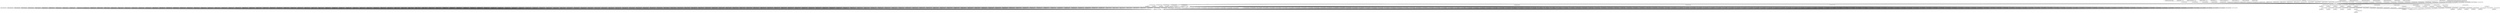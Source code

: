 digraph G {
	"File##/etc/ld-musl-x86_64.path"->"Process##15"[ label="1729234630000000000" ];
	"File##/lib/libstdc++.so.6"->"Process##15"[ label="1729234630000000000" ];
	"File##/usr/local/lib/libstdc++.so.6"->"Process##15"[ label="1729234630000000000" ];
	"File##/usr/lib/libstdc++.so.6"->"Process##15"[ label="1729234630000000000" ];
	"File##/lib/libgcc_s.so.1"->"Process##15"[ label="1729234630000000000" ];
	"File##/usr/local/lib/libgcc_s.so.1"->"Process##15"[ label="1729234630000000000" ];
	"File##/usr/lib/libgcc_s.so.1"->"Process##15"[ label="1729234630000000000" ];
	"Process##15"->"Process##16"[ label="1729234630000000000" ];
	"Process##15"->"Process##17"[ label="1729234630000000000" ];
	"Process##15"->"Process##18"[ label="1729234630000000000" ];
	"Process##15"->"Process##19"[ label="1729234630000000000" ];
	"Process##15"->"Process##20"[ label="1729234630000000000" ];
	"File##/usr/local/bin/node"->"Process##15"[ label="1729234630000000000" ];
	"File##/dev/urandom"->"Process##15"[ label="1729234630000000000" ];
	"Process##15"->"Process##21"[ label="1729234630000000000" ];
	"File##/dev/null"->"Process##15"[ label="1729234630000000000" ];
	"File##/home/app/index.js"->"Process##15"[ label="1729234630000000000" ];
	"File##/home/app/express-new.js"->"Process##15"[ label="1729234630000000000" ];
	"File##/usr/local/bin/node"->"Process##15"[ label="1729234630000000000" ];
	"File##/home/app/trigger.node"->"Process##15"[ label="1729234630000000000" ];
	"File##/home/app/handler.js"->"Process##15"[ label="1729234630000000000" ];
	"File##/home/app/malicious.js"->"Process##15"[ label="1729234630000000000" ];
	"Process##15"->"NetPeer##0.0.0.0:3000"[ label="1729234630000000000" ];
	"NetPeer##0.0.0.0:3000"->"Process##15"[ label="1729234630000000000" ];
	"NetPeer##0.0.0.0:3000"->"NetPeer##10.1.80.247:8080"[ label="1729234955000000000" ];
	"NetPeer##10.1.80.247:8080"->"NetPeer##0.0.0.0:3000"[ label="1729234955000000000" ];
	"NetPeer##0.0.0.0:3000"->"NetPeer##10.1.80.247:8080"[ label="1729234955000000000" ];
	"NetPeer##10.1.80.247:8080"->"NetPeer##0.0.0.0:3000"[ label="1729234955000000000" ];
	"File##/dev/null"->"Process##15"[ label="1729234955000000000" ];
	"Process##15"->"Process##24"[ label="1729234955000000000" ];
	"File##/etc/localtime"->"Process##15"[ label="1729234955000000000" ];
	"File##/usr/share/zoneinfo/"->"Process##15"[ label="1729234955000000000" ];
	"NetPeer##0.0.0.0:3000"->"NetPeer##10.1.80.247:8080"[ label="1729235011000000000" ];
	"NetPeer##10.1.80.247:8080"->"NetPeer##0.0.0.0:3000"[ label="1729235011000000000" ];
	"NetPeer##0.0.0.0:3000"->"NetPeer##10.1.80.247:8080"[ label="1729235011000000000" ];
	"NetPeer##10.1.80.247:8080"->"NetPeer##0.0.0.0:3000"[ label="1729235011000000000" ];
	"File##/dev/null"->"Process##15"[ label="1729235011000000000" ];
	"Process##15"->"Process##26"[ label="1729235011000000000" ];
	"NetPeer##0.0.0.0:3000"->"NetPeer##10.1.80.247:8080"[ label="1729235021000000000" ];
	"NetPeer##10.1.80.247:8080"->"NetPeer##0.0.0.0:3000"[ label="1729235021000000000" ];
	"NetPeer##0.0.0.0:3000"->"NetPeer##10.1.80.247:8080"[ label="1729235021000000000" ];
	"NetPeer##10.1.80.247:8080"->"NetPeer##0.0.0.0:3000"[ label="1729235021000000000" ];
	"NetPeer##0.0.0.0:3000"->"NetPeer##10.1.80.247:8080"[ label="1729235022000000000" ];
	"NetPeer##10.1.80.247:8080"->"NetPeer##0.0.0.0:3000"[ label="1729235022000000000" ];
	"NetPeer##0.0.0.0:3000"->"NetPeer##10.1.80.247:8080"[ label="1729235022000000000" ];
	"NetPeer##10.1.80.247:8080"->"NetPeer##0.0.0.0:3000"[ label="1729235022000000000" ];
	"File##/dev/null"->"Process##15"[ label="1729235022000000000" ];
	"Process##15"->"Process##42"[ label="1729235022000000000" ];
	"NetPeer##0.0.0.0:3000"->"NetPeer##10.1.80.247:8080"[ label="1729235030000000000" ];
	"NetPeer##10.1.80.247:8080"->"NetPeer##0.0.0.0:3000"[ label="1729235030000000000" ];
	"NetPeer##0.0.0.0:3000"->"NetPeer##10.1.80.247:8080"[ label="1729235030000000000" ];
	"NetPeer##10.1.80.247:8080"->"NetPeer##0.0.0.0:3000"[ label="1729235030000000000" ];
	"File##/dev/null"->"Process##15"[ label="1729235031000000000" ];
	"Process##15"->"Process##59"[ label="1729235031000000000" ];
	"NetPeer##0.0.0.0:3000"->"NetPeer##10.1.80.247:8080"[ label="1729235039000000000" ];
	"NetPeer##10.1.80.247:8080"->"NetPeer##0.0.0.0:3000"[ label="1729235039000000000" ];
	"NetPeer##0.0.0.0:3000"->"NetPeer##10.1.80.247:8080"[ label="1729235039000000000" ];
	"NetPeer##10.1.80.247:8080"->"NetPeer##0.0.0.0:3000"[ label="1729235039000000000" ];
	"NetPeer##0.0.0.0:3000"->"NetPeer##10.1.80.247:8080"[ label="1729235039000000000" ];
	"NetPeer##10.1.80.247:8080"->"NetPeer##0.0.0.0:3000"[ label="1729235039000000000" ];
	"NetPeer##0.0.0.0:3000"->"NetPeer##10.1.80.247:8080"[ label="1729235039000000000" ];
	"NetPeer##10.1.80.247:8080"->"NetPeer##0.0.0.0:3000"[ label="1729235039000000000" ];
	"NetPeer##0.0.0.0:3000"->"NetPeer##10.1.80.247:8080"[ label="1729235040000000000" ];
	"NetPeer##10.1.80.247:8080"->"NetPeer##0.0.0.0:3000"[ label="1729235040000000000" ];
	"NetPeer##0.0.0.0:3000"->"NetPeer##10.1.80.247:8080"[ label="1729235040000000000" ];
	"NetPeer##10.1.80.247:8080"->"NetPeer##0.0.0.0:3000"[ label="1729235040000000000" ];
	"NetPeer##0.0.0.0:3000"->"NetPeer##10.1.80.247:8080"[ label="1729235040000000000" ];
	"NetPeer##10.1.80.247:8080"->"NetPeer##0.0.0.0:3000"[ label="1729235040000000000" ];
	"NetPeer##0.0.0.0:3000"->"NetPeer##10.1.80.247:8080"[ label="1729235040000000000" ];
	"NetPeer##10.1.80.247:8080"->"NetPeer##0.0.0.0:3000"[ label="1729235040000000000" ];
	"File##/dev/null"->"Process##15"[ label="1729235040000000000" ];
	"Process##15"->"Process##74"[ label="1729235040000000000" ];
	"NetPeer##0.0.0.0:3000"->"NetPeer##10.1.80.247:8080"[ label="1729235040000000000" ];
	"NetPeer##10.1.80.247:8080"->"NetPeer##0.0.0.0:3000"[ label="1729235040000000000" ];
	"NetPeer##0.0.0.0:3000"->"NetPeer##10.1.80.247:8080"[ label="1729235040000000000" ];
	"NetPeer##10.1.80.247:8080"->"NetPeer##0.0.0.0:3000"[ label="1729235040000000000" ];
	"NetPeer##0.0.0.0:3000"->"NetPeer##10.1.80.247:8080"[ label="1729235040000000000" ];
	"NetPeer##10.1.80.247:8080"->"NetPeer##0.0.0.0:3000"[ label="1729235040000000000" ];
	"NetPeer##0.0.0.0:3000"->"NetPeer##10.1.80.247:8080"[ label="1729235040000000000" ];
	"NetPeer##10.1.80.247:8080"->"NetPeer##0.0.0.0:3000"[ label="1729235040000000000" ];
	"NetPeer##0.0.0.0:3000"->"NetPeer##10.1.80.247:8080"[ label="1729235040000000000" ];
	"NetPeer##10.1.80.247:8080"->"NetPeer##0.0.0.0:3000"[ label="1729235040000000000" ];
	"NetPeer##0.0.0.0:3000"->"NetPeer##10.1.80.247:8080"[ label="1729235048000000000" ];
	"NetPeer##10.1.80.247:8080"->"NetPeer##0.0.0.0:3000"[ label="1729235048000000000" ];
	"NetPeer##0.0.0.0:3000"->"NetPeer##10.1.80.247:8080"[ label="1729235048000000000" ];
	"NetPeer##10.1.80.247:8080"->"NetPeer##0.0.0.0:3000"[ label="1729235048000000000" ];
	"File##credentials.txt"->"Process##15"[ label="1729235048000000000" ];
	"NetPeer##0.0.0.0:3000"->"NetPeer##10.1.80.247:8080"[ label="1729235057000000000" ];
	"NetPeer##10.1.80.247:8080"->"NetPeer##0.0.0.0:3000"[ label="1729235057000000000" ];
	"NetPeer##0.0.0.0:3000"->"NetPeer##10.1.80.247:8080"[ label="1729235057000000000" ];
	"NetPeer##10.1.80.247:8080"->"NetPeer##0.0.0.0:3000"[ label="1729235057000000000" ];
	"NetPeer##0.0.0.0:3000"->"NetPeer##10.1.80.247:8080"[ label="1729235058000000000" ];
	"NetPeer##10.1.80.247:8080"->"NetPeer##0.0.0.0:3000"[ label="1729235058000000000" ];
	"NetPeer##0.0.0.0:3000"->"NetPeer##10.1.80.247:8080"[ label="1729235058000000000" ];
	"NetPeer##10.1.80.247:8080"->"NetPeer##0.0.0.0:3000"[ label="1729235058000000000" ];
	"File##credentials.txt"->"Process##15"[ label="1729235058000000000" ];
	"NetPeer##0.0.0.0:3000"->"NetPeer##10.1.80.247:8080"[ label="1729235067000000000" ];
	"NetPeer##10.1.80.247:8080"->"NetPeer##0.0.0.0:3000"[ label="1729235067000000000" ];
	"NetPeer##0.0.0.0:3000"->"NetPeer##10.1.80.247:8080"[ label="1729235067000000000" ];
	"NetPeer##10.1.80.247:8080"->"NetPeer##0.0.0.0:3000"[ label="1729235067000000000" ];
	"File##credentials.txt"->"Process##15"[ label="1729235068000000000" ];
	"NetPeer##0.0.0.0:3000"->"NetPeer##10.1.80.247:8080"[ label="1729235076000000000" ];
	"NetPeer##10.1.80.247:8080"->"NetPeer##0.0.0.0:3000"[ label="1729235076000000000" ];
	"NetPeer##0.0.0.0:3000"->"NetPeer##10.1.80.247:8080"[ label="1729235076000000000" ];
	"NetPeer##10.1.80.247:8080"->"NetPeer##0.0.0.0:3000"[ label="1729235076000000000" ];
	"NetPeer##0.0.0.0:3000"->"NetPeer##10.1.80.247:8080"[ label="1729235077000000000" ];
	"NetPeer##10.1.80.247:8080"->"NetPeer##0.0.0.0:3000"[ label="1729235077000000000" ];
	"NetPeer##0.0.0.0:3000"->"NetPeer##10.1.80.247:8080"[ label="1729235077000000000" ];
	"NetPeer##10.1.80.247:8080"->"NetPeer##0.0.0.0:3000"[ label="1729235077000000000" ];
	"File##credentials.txt"->"Process##15"[ label="1729235077000000000" ];
	"NetPeer##0.0.0.0:3000"->"NetPeer##10.1.80.247:8080"[ label="1729235086000000000" ];
	"NetPeer##10.1.80.247:8080"->"NetPeer##0.0.0.0:3000"[ label="1729235086000000000" ];
	"NetPeer##0.0.0.0:3000"->"NetPeer##10.1.80.247:8080"[ label="1729235086000000000" ];
	"NetPeer##10.1.80.247:8080"->"NetPeer##0.0.0.0:3000"[ label="1729235086000000000" ];
	"NetPeer##0.0.0.0:3000"->"NetPeer##10.1.80.247:8080"[ label="1729235096000000000" ];
	"NetPeer##10.1.80.247:8080"->"NetPeer##0.0.0.0:3000"[ label="1729235096000000000" ];
	"NetPeer##0.0.0.0:3000"->"NetPeer##10.1.80.247:8080"[ label="1729235096000000000" ];
	"NetPeer##10.1.80.247:8080"->"NetPeer##0.0.0.0:3000"[ label="1729235096000000000" ];
	"NetPeer##0.0.0.0:3000"->"NetPeer##10.1.80.247:8080"[ label="1729235097000000000" ];
	"NetPeer##10.1.80.247:8080"->"NetPeer##0.0.0.0:3000"[ label="1729235097000000000" ];
	"NetPeer##0.0.0.0:3000"->"NetPeer##10.1.80.247:8080"[ label="1729235097000000000" ];
	"NetPeer##10.1.80.247:8080"->"NetPeer##0.0.0.0:3000"[ label="1729235097000000000" ];
	"NetPeer##0.0.0.0:3000"->"NetPeer##10.1.80.247:8080"[ label="1729235106000000000" ];
	"NetPeer##10.1.80.247:8080"->"NetPeer##0.0.0.0:3000"[ label="1729235106000000000" ];
	"NetPeer##0.0.0.0:3000"->"NetPeer##10.1.80.247:8080"[ label="1729235106000000000" ];
	"NetPeer##10.1.80.247:8080"->"NetPeer##0.0.0.0:3000"[ label="1729235106000000000" ];
	"NetPeer##0.0.0.0:3000"->"NetPeer##10.1.80.247:8080"[ label="1729235116000000000" ];
	"NetPeer##10.1.80.247:8080"->"NetPeer##0.0.0.0:3000"[ label="1729235116000000000" ];
	"NetPeer##0.0.0.0:3000"->"NetPeer##10.1.80.247:8080"[ label="1729235116000000000" ];
	"NetPeer##10.1.80.247:8080"->"NetPeer##0.0.0.0:3000"[ label="1729235116000000000" ];
	"NetPeer##0.0.0.0:3000"->"NetPeer##10.1.80.247:8080"[ label="1729235117000000000" ];
	"NetPeer##10.1.80.247:8080"->"NetPeer##0.0.0.0:3000"[ label="1729235117000000000" ];
	"NetPeer##0.0.0.0:3000"->"NetPeer##10.1.80.247:8080"[ label="1729235117000000000" ];
	"NetPeer##10.1.80.247:8080"->"NetPeer##0.0.0.0:3000"[ label="1729235117000000000" ];
	"NetPeer##0.0.0.0:3000"->"NetPeer##10.1.80.247:8080"[ label="1729235117000000000" ];
	"NetPeer##10.1.80.247:8080"->"NetPeer##0.0.0.0:3000"[ label="1729235117000000000" ];
	"NetPeer##0.0.0.0:3000"->"NetPeer##10.1.80.247:8080"[ label="1729235117000000000" ];
	"NetPeer##10.1.80.247:8080"->"NetPeer##0.0.0.0:3000"[ label="1729235117000000000" ];
	"NetPeer##0.0.0.0:3000"->"NetPeer##10.1.80.247:8080"[ label="1729235117000000000" ];
	"NetPeer##10.1.80.247:8080"->"NetPeer##0.0.0.0:3000"[ label="1729235117000000000" ];
	"NetPeer##0.0.0.0:3000"->"NetPeer##10.1.80.247:8080"[ label="1729235118000000000" ];
	"NetPeer##10.1.80.247:8080"->"NetPeer##0.0.0.0:3000"[ label="1729235118000000000" ];
	"NetPeer##0.0.0.0:3000"->"NetPeer##10.1.80.247:8080"[ label="1729235118000000000" ];
	"NetPeer##10.1.80.247:8080"->"NetPeer##0.0.0.0:3000"[ label="1729235118000000000" ];
	"NetPeer##0.0.0.0:3000"->"NetPeer##10.1.80.247:8080"[ label="1729235858000000000" ];
	"NetPeer##10.1.80.247:8080"->"NetPeer##0.0.0.0:3000"[ label="1729235858000000000" ];
	"NetPeer##0.0.0.0:3000"->"NetPeer##10.1.80.247:8080"[ label="1729235858000000000" ];
	"NetPeer##10.1.80.247:8080"->"NetPeer##0.0.0.0:3000"[ label="1729235858000000000" ];
	"NetPeer##0.0.0.0:3000"->"NetPeer##10.1.80.247:8080"[ label="1729235859000000000" ];
	"NetPeer##10.1.80.247:8080"->"NetPeer##0.0.0.0:3000"[ label="1729235859000000000" ];
	"NetPeer##0.0.0.0:3000"->"NetPeer##10.1.80.247:8080"[ label="1729235859000000000" ];
	"NetPeer##10.1.80.247:8080"->"NetPeer##0.0.0.0:3000"[ label="1729235859000000000" ];
	"NetPeer##0.0.0.0:3000"->"NetPeer##10.1.80.247:8080"[ label="1729235859000000000" ];
	"NetPeer##10.1.80.247:8080"->"NetPeer##0.0.0.0:3000"[ label="1729235859000000000" ];
	"NetPeer##0.0.0.0:3000"->"NetPeer##10.1.80.247:8080"[ label="1729235859000000000" ];
	"NetPeer##10.1.80.247:8080"->"NetPeer##0.0.0.0:3000"[ label="1729235859000000000" ];
	"NetPeer##0.0.0.0:3000"->"NetPeer##10.1.80.247:8080"[ label="1729235884000000000" ];
	"NetPeer##10.1.80.247:8080"->"NetPeer##0.0.0.0:3000"[ label="1729235884000000000" ];
	"NetPeer##0.0.0.0:3000"->"NetPeer##10.1.80.247:8080"[ label="1729235884000000000" ];
	"NetPeer##10.1.80.247:8080"->"NetPeer##0.0.0.0:3000"[ label="1729235884000000000" ];
	"NetPeer##0.0.0.0:3000"->"NetPeer##10.1.80.247:8080"[ label="1729235885000000000" ];
	"NetPeer##10.1.80.247:8080"->"NetPeer##0.0.0.0:3000"[ label="1729235885000000000" ];
	"NetPeer##0.0.0.0:3000"->"NetPeer##10.1.80.247:8080"[ label="1729235885000000000" ];
	"NetPeer##10.1.80.247:8080"->"NetPeer##0.0.0.0:3000"[ label="1729235885000000000" ];
	"NetPeer##0.0.0.0:3000"->"NetPeer##10.1.80.247:8080"[ label="1729235885000000000" ];
	"NetPeer##10.1.80.247:8080"->"NetPeer##0.0.0.0:3000"[ label="1729235885000000000" ];
	"NetPeer##0.0.0.0:3000"->"NetPeer##10.1.80.247:8080"[ label="1729235885000000000" ];
	"NetPeer##10.1.80.247:8080"->"NetPeer##0.0.0.0:3000"[ label="1729235885000000000" ];
	"NetPeer##0.0.0.0:3000"->"NetPeer##10.1.80.247:8080"[ label="1729235902000000000" ];
	"NetPeer##10.1.80.247:8080"->"NetPeer##0.0.0.0:3000"[ label="1729235902000000000" ];
	"NetPeer##0.0.0.0:3000"->"NetPeer##10.1.80.247:8080"[ label="1729235902000000000" ];
	"NetPeer##10.1.80.247:8080"->"NetPeer##0.0.0.0:3000"[ label="1729235902000000000" ];
	"NetPeer##0.0.0.0:3000"->"NetPeer##10.1.80.247:8080"[ label="1729235902000000000" ];
	"NetPeer##10.1.80.247:8080"->"NetPeer##0.0.0.0:3000"[ label="1729235902000000000" ];
	"NetPeer##0.0.0.0:3000"->"NetPeer##10.1.80.247:8080"[ label="1729235902000000000" ];
	"NetPeer##10.1.80.247:8080"->"NetPeer##0.0.0.0:3000"[ label="1729235902000000000" ];
	"NetPeer##0.0.0.0:3000"->"NetPeer##10.1.80.247:8080"[ label="1730034113000000000" ];
	"NetPeer##10.1.80.247:8080"->"NetPeer##0.0.0.0:3000"[ label="1730034113000000000" ];
	"NetPeer##0.0.0.0:3000"->"NetPeer##10.1.80.247:8080"[ label="1730034113000000000" ];
	"NetPeer##10.1.80.247:8080"->"NetPeer##0.0.0.0:3000"[ label="1730034113000000000" ];
	"File##/dev/null"->"Process##15"[ label="1730034113000000000" ];
	"Process##15"->"Process##250"[ label="1730034113000000000" ];
	"NetPeer##0.0.0.0:3000"->"NetPeer##10.1.80.247:8080"[ label="1730034129000000000" ];
	"NetPeer##10.1.80.247:8080"->"NetPeer##0.0.0.0:3000"[ label="1730034129000000000" ];
	"NetPeer##0.0.0.0:3000"->"NetPeer##10.1.80.247:8080"[ label="1730034129000000000" ];
	"NetPeer##10.1.80.247:8080"->"NetPeer##0.0.0.0:3000"[ label="1730034129000000000" ];
	"File##/dev/null"->"Process##15"[ label="1730034129000000000" ];
	"Process##15"->"Process##264"[ label="1730034129000000000" ];
	"NetPeer##0.0.0.0:3000"->"NetPeer##10.1.80.247:8080"[ label="1730034130000000000" ];
	"NetPeer##10.1.80.247:8080"->"NetPeer##0.0.0.0:3000"[ label="1730034130000000000" ];
	"NetPeer##0.0.0.0:3000"->"NetPeer##10.1.80.247:8080"[ label="1730034130000000000" ];
	"NetPeer##10.1.80.247:8080"->"NetPeer##0.0.0.0:3000"[ label="1730034130000000000" ];
	"NetPeer##0.0.0.0:3000"->"NetPeer##10.1.80.247:8080"[ label="1730034141000000000" ];
	"NetPeer##10.1.80.247:8080"->"NetPeer##0.0.0.0:3000"[ label="1730034141000000000" ];
	"NetPeer##0.0.0.0:3000"->"NetPeer##10.1.80.247:8080"[ label="1730034141000000000" ];
	"NetPeer##10.1.80.247:8080"->"NetPeer##0.0.0.0:3000"[ label="1730034141000000000" ];
	"File##/dev/null"->"Process##15"[ label="1730034143000000000" ];
	"Process##15"->"Process##277"[ label="1730034143000000000" ];
	"NetPeer##0.0.0.0:3000"->"NetPeer##10.1.80.247:8080"[ label="1730034154000000000" ];
	"NetPeer##10.1.80.247:8080"->"NetPeer##0.0.0.0:3000"[ label="1730034154000000000" ];
	"NetPeer##0.0.0.0:3000"->"NetPeer##10.1.80.247:8080"[ label="1730034154000000000" ];
	"NetPeer##10.1.80.247:8080"->"NetPeer##0.0.0.0:3000"[ label="1730034154000000000" ];
	"NetPeer##0.0.0.0:3000"->"NetPeer##10.1.80.247:8080"[ label="1730034154000000000" ];
	"NetPeer##10.1.80.247:8080"->"NetPeer##0.0.0.0:3000"[ label="1730034154000000000" ];
	"NetPeer##0.0.0.0:3000"->"NetPeer##10.1.80.247:8080"[ label="1730034154000000000" ];
	"NetPeer##10.1.80.247:8080"->"NetPeer##0.0.0.0:3000"[ label="1730034154000000000" ];
	"NetPeer##0.0.0.0:3000"->"NetPeer##10.1.80.247:8080"[ label="1730034155000000000" ];
	"NetPeer##10.1.80.247:8080"->"NetPeer##0.0.0.0:3000"[ label="1730034155000000000" ];
	"NetPeer##0.0.0.0:3000"->"NetPeer##10.1.80.247:8080"[ label="1730034155000000000" ];
	"NetPeer##10.1.80.247:8080"->"NetPeer##0.0.0.0:3000"[ label="1730034155000000000" ];
	"File##/dev/null"->"Process##15"[ label="1730034155000000000" ];
	"Process##15"->"Process##296"[ label="1730034155000000000" ];
	"NetPeer##0.0.0.0:3000"->"NetPeer##10.1.80.247:8080"[ label="1730034166000000000" ];
	"NetPeer##10.1.80.247:8080"->"NetPeer##0.0.0.0:3000"[ label="1730034166000000000" ];
	"NetPeer##0.0.0.0:3000"->"NetPeer##10.1.80.247:8080"[ label="1730034166000000000" ];
	"NetPeer##10.1.80.247:8080"->"NetPeer##0.0.0.0:3000"[ label="1730034166000000000" ];
	"File##credentials.txt"->"Process##15"[ label="1730034166000000000" ];
	"NetPeer##0.0.0.0:3000"->"NetPeer##10.1.80.247:8080"[ label="1730034180000000000" ];
	"NetPeer##10.1.80.247:8080"->"NetPeer##0.0.0.0:3000"[ label="1730034180000000000" ];
	"NetPeer##0.0.0.0:3000"->"NetPeer##10.1.80.247:8080"[ label="1730034180000000000" ];
	"NetPeer##10.1.80.247:8080"->"NetPeer##0.0.0.0:3000"[ label="1730034180000000000" ];
	"NetPeer##0.0.0.0:3000"->"NetPeer##10.1.80.247:8080"[ label="1730034181000000000" ];
	"NetPeer##10.1.80.247:8080"->"NetPeer##0.0.0.0:3000"[ label="1730034181000000000" ];
	"NetPeer##0.0.0.0:3000"->"NetPeer##10.1.80.247:8080"[ label="1730034181000000000" ];
	"NetPeer##10.1.80.247:8080"->"NetPeer##0.0.0.0:3000"[ label="1730034181000000000" ];
	"File##credentials.txt"->"Process##15"[ label="1730034181000000000" ];
	"NetPeer##0.0.0.0:3000"->"NetPeer##10.1.80.247:8080"[ label="1730034193000000000" ];
	"NetPeer##10.1.80.247:8080"->"NetPeer##0.0.0.0:3000"[ label="1730034193000000000" ];
	"NetPeer##0.0.0.0:3000"->"NetPeer##10.1.80.247:8080"[ label="1730034193000000000" ];
	"NetPeer##10.1.80.247:8080"->"NetPeer##0.0.0.0:3000"[ label="1730034193000000000" ];
	"File##credentials.txt"->"Process##15"[ label="1730034193000000000" ];
	"NetPeer##0.0.0.0:3000"->"NetPeer##10.1.80.247:8080"[ label="1730034206000000000" ];
	"NetPeer##10.1.80.247:8080"->"NetPeer##0.0.0.0:3000"[ label="1730034206000000000" ];
	"NetPeer##0.0.0.0:3000"->"NetPeer##10.1.80.247:8080"[ label="1730034206000000000" ];
	"NetPeer##10.1.80.247:8080"->"NetPeer##0.0.0.0:3000"[ label="1730034206000000000" ];
	"NetPeer##0.0.0.0:3000"->"NetPeer##10.1.80.247:8080"[ label="1730034207000000000" ];
	"NetPeer##10.1.80.247:8080"->"NetPeer##0.0.0.0:3000"[ label="1730034207000000000" ];
	"NetPeer##0.0.0.0:3000"->"NetPeer##10.1.80.247:8080"[ label="1730034207000000000" ];
	"NetPeer##10.1.80.247:8080"->"NetPeer##0.0.0.0:3000"[ label="1730034207000000000" ];
	"NetPeer##0.0.0.0:3000"->"NetPeer##10.1.80.247:8080"[ label="1730034207000000000" ];
	"NetPeer##10.1.80.247:8080"->"NetPeer##0.0.0.0:3000"[ label="1730034207000000000" ];
	"NetPeer##0.0.0.0:3000"->"NetPeer##10.1.80.247:8080"[ label="1730034207000000000" ];
	"NetPeer##10.1.80.247:8080"->"NetPeer##0.0.0.0:3000"[ label="1730034207000000000" ];
	"File##credentials.txt"->"Process##15"[ label="1730034207000000000" ];
	"NetPeer##0.0.0.0:3000"->"NetPeer##10.1.80.247:8080"[ label="1730034219000000000" ];
	"NetPeer##10.1.80.247:8080"->"NetPeer##0.0.0.0:3000"[ label="1730034219000000000" ];
	"NetPeer##0.0.0.0:3000"->"NetPeer##10.1.80.247:8080"[ label="1730034219000000000" ];
	"NetPeer##10.1.80.247:8080"->"NetPeer##0.0.0.0:3000"[ label="1730034219000000000" ];
	"NetPeer##0.0.0.0:3000"->"NetPeer##10.1.80.247:8080"[ label="1730034233000000000" ];
	"NetPeer##10.1.80.247:8080"->"NetPeer##0.0.0.0:3000"[ label="1730034233000000000" ];
	"NetPeer##0.0.0.0:3000"->"NetPeer##10.1.80.247:8080"[ label="1730034233000000000" ];
	"NetPeer##10.1.80.247:8080"->"NetPeer##0.0.0.0:3000"[ label="1730034233000000000" ];
	"NetPeer##0.0.0.0:3000"->"NetPeer##10.1.80.247:8080"[ label="1730034234000000000" ];
	"NetPeer##10.1.80.247:8080"->"NetPeer##0.0.0.0:3000"[ label="1730034234000000000" ];
	"NetPeer##0.0.0.0:3000"->"NetPeer##10.1.80.247:8080"[ label="1730034234000000000" ];
	"NetPeer##10.1.80.247:8080"->"NetPeer##0.0.0.0:3000"[ label="1730034234000000000" ];
	"NetPeer##0.0.0.0:3000"->"NetPeer##10.1.80.247:8080"[ label="1730034248000000000" ];
	"NetPeer##10.1.80.247:8080"->"NetPeer##0.0.0.0:3000"[ label="1730034248000000000" ];
	"NetPeer##0.0.0.0:3000"->"NetPeer##10.1.80.247:8080"[ label="1730034248000000000" ];
	"NetPeer##10.1.80.247:8080"->"NetPeer##0.0.0.0:3000"[ label="1730034248000000000" ];
	"NetPeer##0.0.0.0:3000"->"NetPeer##10.1.80.247:8080"[ label="1730034262000000000" ];
	"NetPeer##10.1.80.247:8080"->"NetPeer##0.0.0.0:3000"[ label="1730034262000000000" ];
	"NetPeer##0.0.0.0:3000"->"NetPeer##10.1.80.247:8080"[ label="1730034262000000000" ];
	"NetPeer##10.1.80.247:8080"->"NetPeer##0.0.0.0:3000"[ label="1730034262000000000" ];
	"NetPeer##0.0.0.0:3000"->"NetPeer##10.1.80.247:8080"[ label="1730034262000000000" ];
	"NetPeer##10.1.80.247:8080"->"NetPeer##0.0.0.0:3000"[ label="1730034262000000000" ];
	"NetPeer##0.0.0.0:3000"->"NetPeer##10.1.80.247:8080"[ label="1730034262000000000" ];
	"NetPeer##10.1.80.247:8080"->"NetPeer##0.0.0.0:3000"[ label="1730034262000000000" ];
	"NetPeer##0.0.0.0:3000"->"NetPeer##10.1.80.247:8080"[ label="1730034263000000000" ];
	"NetPeer##10.1.80.247:8080"->"NetPeer##0.0.0.0:3000"[ label="1730034263000000000" ];
	"NetPeer##0.0.0.0:3000"->"NetPeer##10.1.80.247:8080"[ label="1730034263000000000" ];
	"NetPeer##10.1.80.247:8080"->"NetPeer##0.0.0.0:3000"[ label="1730034263000000000" ];
	"NetPeer##0.0.0.0:3000"->"NetPeer##10.1.80.247:8080"[ label="1730034263000000000" ];
	"NetPeer##10.1.80.247:8080"->"NetPeer##0.0.0.0:3000"[ label="1730034263000000000" ];
	"NetPeer##0.0.0.0:3000"->"NetPeer##10.1.80.247:8080"[ label="1730034263000000000" ];
	"NetPeer##10.1.80.247:8080"->"NetPeer##0.0.0.0:3000"[ label="1730034263000000000" ];
	"NetPeer##0.0.0.0:3000"->"NetPeer##10.1.80.247:8080"[ label="1730034575000000000" ];
	"NetPeer##10.1.80.247:8080"->"NetPeer##0.0.0.0:3000"[ label="1730034575000000000" ];
	"NetPeer##0.0.0.0:3000"->"NetPeer##10.1.80.247:8080"[ label="1730034575000000000" ];
	"NetPeer##10.1.80.247:8080"->"NetPeer##0.0.0.0:3000"[ label="1730034575000000000" ];
	"File##/dev/null"->"Process##15"[ label="1730034575000000000" ];
	"Process##15"->"Process##419"[ label="1730034575000000000" ];
	"NetPeer##0.0.0.0:3000"->"NetPeer##10.1.80.247:8080"[ label="1730034590000000000" ];
	"NetPeer##10.1.80.247:8080"->"NetPeer##0.0.0.0:3000"[ label="1730034590000000000" ];
	"NetPeer##0.0.0.0:3000"->"NetPeer##10.1.80.247:8080"[ label="1730034590000000000" ];
	"NetPeer##10.1.80.247:8080"->"NetPeer##0.0.0.0:3000"[ label="1730034590000000000" ];
	"NetPeer##0.0.0.0:3000"->"NetPeer##10.1.80.247:8080"[ label="1730034591000000000" ];
	"NetPeer##10.1.80.247:8080"->"NetPeer##0.0.0.0:3000"[ label="1730034591000000000" ];
	"NetPeer##0.0.0.0:3000"->"NetPeer##10.1.80.247:8080"[ label="1730034591000000000" ];
	"NetPeer##10.1.80.247:8080"->"NetPeer##0.0.0.0:3000"[ label="1730034591000000000" ];
	"File##/dev/null"->"Process##15"[ label="1730034591000000000" ];
	"Process##15"->"Process##434"[ label="1730034591000000000" ];
	"NetPeer##0.0.0.0:3000"->"NetPeer##10.1.80.247:8080"[ label="1730034605000000000" ];
	"NetPeer##10.1.80.247:8080"->"NetPeer##0.0.0.0:3000"[ label="1730034605000000000" ];
	"NetPeer##0.0.0.0:3000"->"NetPeer##10.1.80.247:8080"[ label="1730034605000000000" ];
	"NetPeer##10.1.80.247:8080"->"NetPeer##0.0.0.0:3000"[ label="1730034605000000000" ];
	"File##/dev/null"->"Process##15"[ label="1730034607000000000" ];
	"Process##15"->"Process##448"[ label="1730034607000000000" ];
	"NetPeer##0.0.0.0:3000"->"NetPeer##10.1.80.247:8080"[ label="1730034621000000000" ];
	"NetPeer##10.1.80.247:8080"->"NetPeer##0.0.0.0:3000"[ label="1730034621000000000" ];
	"NetPeer##0.0.0.0:3000"->"NetPeer##10.1.80.247:8080"[ label="1730034621000000000" ];
	"NetPeer##10.1.80.247:8080"->"NetPeer##0.0.0.0:3000"[ label="1730034621000000000" ];
	"NetPeer##0.0.0.0:3000"->"NetPeer##10.1.80.247:8080"[ label="1730034621000000000" ];
	"NetPeer##10.1.80.247:8080"->"NetPeer##0.0.0.0:3000"[ label="1730034621000000000" ];
	"NetPeer##0.0.0.0:3000"->"NetPeer##10.1.80.247:8080"[ label="1730034621000000000" ];
	"NetPeer##10.1.80.247:8080"->"NetPeer##0.0.0.0:3000"[ label="1730034621000000000" ];
	"NetPeer##0.0.0.0:3000"->"NetPeer##10.1.80.247:8080"[ label="1730034621000000000" ];
	"NetPeer##10.1.80.247:8080"->"NetPeer##0.0.0.0:3000"[ label="1730034621000000000" ];
	"NetPeer##0.0.0.0:3000"->"NetPeer##10.1.80.247:8080"[ label="1730034621000000000" ];
	"NetPeer##10.1.80.247:8080"->"NetPeer##0.0.0.0:3000"[ label="1730034621000000000" ];
	"NetPeer##0.0.0.0:3000"->"NetPeer##10.1.80.247:8080"[ label="1730034621000000000" ];
	"NetPeer##10.1.80.247:8080"->"NetPeer##0.0.0.0:3000"[ label="1730034621000000000" ];
	"NetPeer##0.0.0.0:3000"->"NetPeer##10.1.80.247:8080"[ label="1730034621000000000" ];
	"NetPeer##10.1.80.247:8080"->"NetPeer##0.0.0.0:3000"[ label="1730034621000000000" ];
	"NetPeer##0.0.0.0:3000"->"NetPeer##10.1.80.247:8080"[ label="1730034621000000000" ];
	"NetPeer##10.1.80.247:8080"->"NetPeer##0.0.0.0:3000"[ label="1730034621000000000" ];
	"NetPeer##0.0.0.0:3000"->"NetPeer##10.1.80.247:8080"[ label="1730034621000000000" ];
	"NetPeer##10.1.80.247:8080"->"NetPeer##0.0.0.0:3000"[ label="1730034621000000000" ];
	"File##/dev/null"->"Process##15"[ label="1730034622000000000" ];
	"Process##15"->"Process##462"[ label="1730034622000000000" ];
	"NetPeer##0.0.0.0:3000"->"NetPeer##10.1.80.247:8080"[ label="1730034622000000000" ];
	"NetPeer##10.1.80.247:8080"->"NetPeer##0.0.0.0:3000"[ label="1730034622000000000" ];
	"NetPeer##0.0.0.0:3000"->"NetPeer##10.1.80.247:8080"[ label="1730034622000000000" ];
	"NetPeer##10.1.80.247:8080"->"NetPeer##0.0.0.0:3000"[ label="1730034622000000000" ];
	"NetPeer##0.0.0.0:3000"->"NetPeer##10.1.80.247:8080"[ label="1730034622000000000" ];
	"NetPeer##10.1.80.247:8080"->"NetPeer##0.0.0.0:3000"[ label="1730034622000000000" ];
	"NetPeer##0.0.0.0:3000"->"NetPeer##10.1.80.247:8080"[ label="1730034636000000000" ];
	"NetPeer##10.1.80.247:8080"->"NetPeer##0.0.0.0:3000"[ label="1730034636000000000" ];
	"NetPeer##0.0.0.0:3000"->"NetPeer##10.1.80.247:8080"[ label="1730034636000000000" ];
	"NetPeer##10.1.80.247:8080"->"NetPeer##0.0.0.0:3000"[ label="1730034636000000000" ];
	"File##credentials.txt"->"Process##15"[ label="1730034636000000000" ];
	"NetPeer##0.0.0.0:3000"->"NetPeer##10.1.80.247:8080"[ label="1730034652000000000" ];
	"NetPeer##10.1.80.247:8080"->"NetPeer##0.0.0.0:3000"[ label="1730034652000000000" ];
	"NetPeer##0.0.0.0:3000"->"NetPeer##10.1.80.247:8080"[ label="1730034652000000000" ];
	"NetPeer##10.1.80.247:8080"->"NetPeer##0.0.0.0:3000"[ label="1730034652000000000" ];
	"NetPeer##0.0.0.0:3000"->"NetPeer##10.1.80.247:8080"[ label="1730034653000000000" ];
	"NetPeer##10.1.80.247:8080"->"NetPeer##0.0.0.0:3000"[ label="1730034653000000000" ];
	"NetPeer##0.0.0.0:3000"->"NetPeer##10.1.80.247:8080"[ label="1730034653000000000" ];
	"NetPeer##10.1.80.247:8080"->"NetPeer##0.0.0.0:3000"[ label="1730034653000000000" ];
	"File##credentials.txt"->"Process##15"[ label="1730034653000000000" ];
	"NetPeer##0.0.0.0:3000"->"NetPeer##10.1.80.247:8080"[ label="1730034669000000000" ];
	"NetPeer##10.1.80.247:8080"->"NetPeer##0.0.0.0:3000"[ label="1730034669000000000" ];
	"NetPeer##0.0.0.0:3000"->"NetPeer##10.1.80.247:8080"[ label="1730034669000000000" ];
	"NetPeer##10.1.80.247:8080"->"NetPeer##0.0.0.0:3000"[ label="1730034669000000000" ];
	"File##credentials.txt"->"Process##15"[ label="1730034669000000000" ];
	"NetPeer##0.0.0.0:3000"->"NetPeer##10.1.80.247:8080"[ label="1730034685000000000" ];
	"NetPeer##10.1.80.247:8080"->"NetPeer##0.0.0.0:3000"[ label="1730034685000000000" ];
	"NetPeer##0.0.0.0:3000"->"NetPeer##10.1.80.247:8080"[ label="1730034685000000000" ];
	"NetPeer##10.1.80.247:8080"->"NetPeer##0.0.0.0:3000"[ label="1730034685000000000" ];
	"NetPeer##0.0.0.0:3000"->"NetPeer##10.1.80.247:8080"[ label="1730034685000000000" ];
	"NetPeer##10.1.80.247:8080"->"NetPeer##0.0.0.0:3000"[ label="1730034685000000000" ];
	"NetPeer##0.0.0.0:3000"->"NetPeer##10.1.80.247:8080"[ label="1730034685000000000" ];
	"NetPeer##10.1.80.247:8080"->"NetPeer##0.0.0.0:3000"[ label="1730034685000000000" ];
	"NetPeer##0.0.0.0:3000"->"NetPeer##10.1.80.247:8080"[ label="1730034685000000000" ];
	"NetPeer##10.1.80.247:8080"->"NetPeer##0.0.0.0:3000"[ label="1730034685000000000" ];
	"NetPeer##0.0.0.0:3000"->"NetPeer##10.1.80.247:8080"[ label="1730034685000000000" ];
	"NetPeer##10.1.80.247:8080"->"NetPeer##0.0.0.0:3000"[ label="1730034685000000000" ];
	"NetPeer##0.0.0.0:3000"->"NetPeer##10.1.80.247:8080"[ label="1730034685000000000" ];
	"NetPeer##10.1.80.247:8080"->"NetPeer##0.0.0.0:3000"[ label="1730034685000000000" ];
	"File##credentials.txt"->"Process##15"[ label="1730034685000000000" ];
	"NetPeer##0.0.0.0:3000"->"NetPeer##10.1.80.247:8080"[ label="1730034701000000000" ];
	"NetPeer##10.1.80.247:8080"->"NetPeer##0.0.0.0:3000"[ label="1730034701000000000" ];
	"NetPeer##0.0.0.0:3000"->"NetPeer##10.1.80.247:8080"[ label="1730034701000000000" ];
	"NetPeer##10.1.80.247:8080"->"NetPeer##0.0.0.0:3000"[ label="1730034701000000000" ];
	"NetPeer##0.0.0.0:3000"->"NetPeer##10.1.80.247:8080"[ label="1730034718000000000" ];
	"NetPeer##10.1.80.247:8080"->"NetPeer##0.0.0.0:3000"[ label="1730034718000000000" ];
	"NetPeer##0.0.0.0:3000"->"NetPeer##10.1.80.247:8080"[ label="1730034718000000000" ];
	"NetPeer##10.1.80.247:8080"->"NetPeer##0.0.0.0:3000"[ label="1730034718000000000" ];
	"NetPeer##0.0.0.0:3000"->"NetPeer##10.1.80.247:8080"[ label="1730034719000000000" ];
	"NetPeer##10.1.80.247:8080"->"NetPeer##0.0.0.0:3000"[ label="1730034719000000000" ];
	"NetPeer##0.0.0.0:3000"->"NetPeer##10.1.80.247:8080"[ label="1730034719000000000" ];
	"NetPeer##10.1.80.247:8080"->"NetPeer##0.0.0.0:3000"[ label="1730034719000000000" ];
	"NetPeer##0.0.0.0:3000"->"NetPeer##10.1.80.247:8080"[ label="1730034735000000000" ];
	"NetPeer##10.1.80.247:8080"->"NetPeer##0.0.0.0:3000"[ label="1730034735000000000" ];
	"NetPeer##0.0.0.0:3000"->"NetPeer##10.1.80.247:8080"[ label="1730034735000000000" ];
	"NetPeer##10.1.80.247:8080"->"NetPeer##0.0.0.0:3000"[ label="1730034735000000000" ];
	"NetPeer##0.0.0.0:3000"->"NetPeer##10.1.80.247:8080"[ label="1730034752000000000" ];
	"NetPeer##10.1.80.247:8080"->"NetPeer##0.0.0.0:3000"[ label="1730034752000000000" ];
	"NetPeer##0.0.0.0:3000"->"NetPeer##10.1.80.247:8080"[ label="1730034752000000000" ];
	"NetPeer##10.1.80.247:8080"->"NetPeer##0.0.0.0:3000"[ label="1730034752000000000" ];
	"NetPeer##0.0.0.0:3000"->"NetPeer##10.1.80.247:8080"[ label="1730034752000000000" ];
	"NetPeer##10.1.80.247:8080"->"NetPeer##0.0.0.0:3000"[ label="1730034752000000000" ];
	"NetPeer##0.0.0.0:3000"->"NetPeer##10.1.80.247:8080"[ label="1730034752000000000" ];
	"NetPeer##10.1.80.247:8080"->"NetPeer##0.0.0.0:3000"[ label="1730034752000000000" ];
	"NetPeer##0.0.0.0:3000"->"NetPeer##10.1.80.247:8080"[ label="1730034752000000000" ];
	"NetPeer##10.1.80.247:8080"->"NetPeer##0.0.0.0:3000"[ label="1730034752000000000" ];
	"NetPeer##0.0.0.0:3000"->"NetPeer##10.1.80.247:8080"[ label="1730034752000000000" ];
	"NetPeer##10.1.80.247:8080"->"NetPeer##0.0.0.0:3000"[ label="1730034752000000000" ];
	"NetPeer##0.0.0.0:3000"->"NetPeer##10.1.80.247:8080"[ label="1730036026000000000" ];
	"NetPeer##10.1.80.247:8080"->"NetPeer##0.0.0.0:3000"[ label="1730036026000000000" ];
	"NetPeer##0.0.0.0:3000"->"NetPeer##10.1.80.247:8080"[ label="1730036026000000000" ];
	"NetPeer##10.1.80.247:8080"->"NetPeer##0.0.0.0:3000"[ label="1730036026000000000" ];
	"NetPeer##0.0.0.0:3000"->"NetPeer##10.1.80.247:8080"[ label="1730036044000000000" ];
	"NetPeer##10.1.80.247:8080"->"NetPeer##0.0.0.0:3000"[ label="1730036044000000000" ];
	"NetPeer##0.0.0.0:3000"->"NetPeer##10.1.80.247:8080"[ label="1730036044000000000" ];
	"NetPeer##10.1.80.247:8080"->"NetPeer##0.0.0.0:3000"[ label="1730036044000000000" ];
	"NetPeer##0.0.0.0:3000"->"NetPeer##10.1.80.247:8080"[ label="1730036045000000000" ];
	"NetPeer##10.1.80.247:8080"->"NetPeer##0.0.0.0:3000"[ label="1730036045000000000" ];
	"NetPeer##0.0.0.0:3000"->"NetPeer##10.1.80.247:8080"[ label="1730036045000000000" ];
	"NetPeer##10.1.80.247:8080"->"NetPeer##0.0.0.0:3000"[ label="1730036045000000000" ];
	"Process##24"->"Process##25"[ label="1729234955000000000" ];
	"Process##24"->"File##3.txt"[ label="1729234955000000000" ];
	"Process##25"->"File##2.txt"[ label="1729234955000000000" ];
	"Process##250"->"Process##251"[ label="1730034113000000000" ];
	"Process##250"->"File##3.txt"[ label="1730034113000000000" ];
	"Process##26"->"Process##27"[ label="1729235011000000000" ];
	"Process##26"->"File##3.txt"[ label="1729235011000000000" ];
	"Process##264"->"Process##265"[ label="1730034129000000000" ];
	"Process##264"->"File##3.txt"[ label="1730034129000000000" ];
	"Process##277"->"Process##278"[ label="1730034143000000000" ];
	"Process##277"->"File##3.txt"[ label="1730034143000000000" ];
	"Process##296"->"Process##297"[ label="1730034155000000000" ];
	"Process##296"->"File##3.txt"[ label="1730034155000000000" ];
	"Process##419"->"Process##420"[ label="1730034575000000000" ];
	"Process##419"->"File##3.txt"[ label="1730034575000000000" ];
	"Process##42"->"Process##43"[ label="1729235022000000000" ];
	"Process##42"->"File##3.txt"[ label="1729235022000000000" ];
	"Process##434"->"Process##435"[ label="1730034591000000000" ];
	"Process##434"->"File##3.txt"[ label="1730034591000000000" ];
	"Process##448"->"Process##449"[ label="1730034607000000000" ];
	"Process##448"->"File##3.txt"[ label="1730034607000000000" ];
	"Process##462"->"Process##463"[ label="1730034622000000000" ];
	"Process##462"->"File##3.txt"[ label="1730034622000000000" ];
	"Process##59"->"Process##60"[ label="1729235031000000000" ];
	"Process##59"->"File##3.txt"[ label="1729235031000000000" ];
	"Process##74"->"Process##75"[ label="1729235040000000000" ];
	"Process##74"->"File##3.txt"[ label="1729235040000000000" ];
	"Container##zjy-alastor-2n-product-purchase-authorize-cc-855d57dd7d-zjwkf" [ shape="box" ];
	"File##/dev/null" [ shape="ellipse" ];
	"File##/dev/urandom" [ shape="ellipse" ];
	"File##/etc/ld-musl-x86_64.path" [ shape="ellipse" ];
	"File##/etc/localtime" [ shape="ellipse" ];
	"File##/home/app/express-new.js" [ shape="ellipse" ];
	"File##/home/app/handler.js" [ shape="ellipse" ];
	"File##/home/app/index.js" [ shape="ellipse" ];
	"File##/home/app/malicious.js" [ shape="ellipse" ];
	"File##/home/app/trigger.node" [ shape="ellipse" ];
	"File##/lib/libgcc_s.so.1" [ shape="ellipse" ];
	"File##/lib/libstdc++.so.6" [ shape="ellipse" ];
	"File##/usr/lib/libgcc_s.so.1" [ shape="ellipse" ];
	"File##/usr/lib/libstdc++.so.6" [ shape="ellipse" ];
	"File##/usr/local/bin/node" [ shape="ellipse" ];
	"File##/usr/local/lib/libgcc_s.so.1" [ shape="ellipse" ];
	"File##/usr/local/lib/libstdc++.so.6" [ shape="ellipse" ];
	"File##/usr/share/zoneinfo/" [ shape="ellipse" ];
	"File##2.txt" [ shape="ellipse" ];
	"File##3.txt" [ shape="ellipse" ];
	"File##credentials.txt" [ shape="ellipse" ];
	"NetPeer##0.0.0.0:3000" [ shape="diamond" ];
	"NetPeer##10.1.80.247:8080" [ shape="diamond" ];
	"Process##15" [ shape="box" ];
	"Process##16" [ shape="box" ];
	"Process##17" [ shape="box" ];
	"Process##18" [ shape="box" ];
	"Process##19" [ shape="box" ];
	"Process##20" [ shape="box" ];
	"Process##21" [ shape="box" ];
	"Process##24" [ shape="box" ];
	"Process##25" [ shape="box" ];
	"Process##250" [ shape="box" ];
	"Process##251" [ shape="box" ];
	"Process##26" [ shape="box" ];
	"Process##264" [ shape="box" ];
	"Process##265" [ shape="box" ];
	"Process##27" [ shape="box" ];
	"Process##277" [ shape="box" ];
	"Process##278" [ shape="box" ];
	"Process##296" [ shape="box" ];
	"Process##297" [ shape="box" ];
	"Process##419" [ shape="box" ];
	"Process##42" [ shape="box" ];
	"Process##420" [ shape="box" ];
	"Process##43" [ shape="box" ];
	"Process##434" [ shape="box" ];
	"Process##435" [ shape="box" ];
	"Process##448" [ shape="box" ];
	"Process##449" [ shape="box" ];
	"Process##462" [ shape="box" ];
	"Process##463" [ shape="box" ];
	"Process##59" [ shape="box" ];
	"Process##60" [ shape="box" ];
	"Process##74" [ shape="box" ];
	"Process##75" [ shape="box" ];

}
